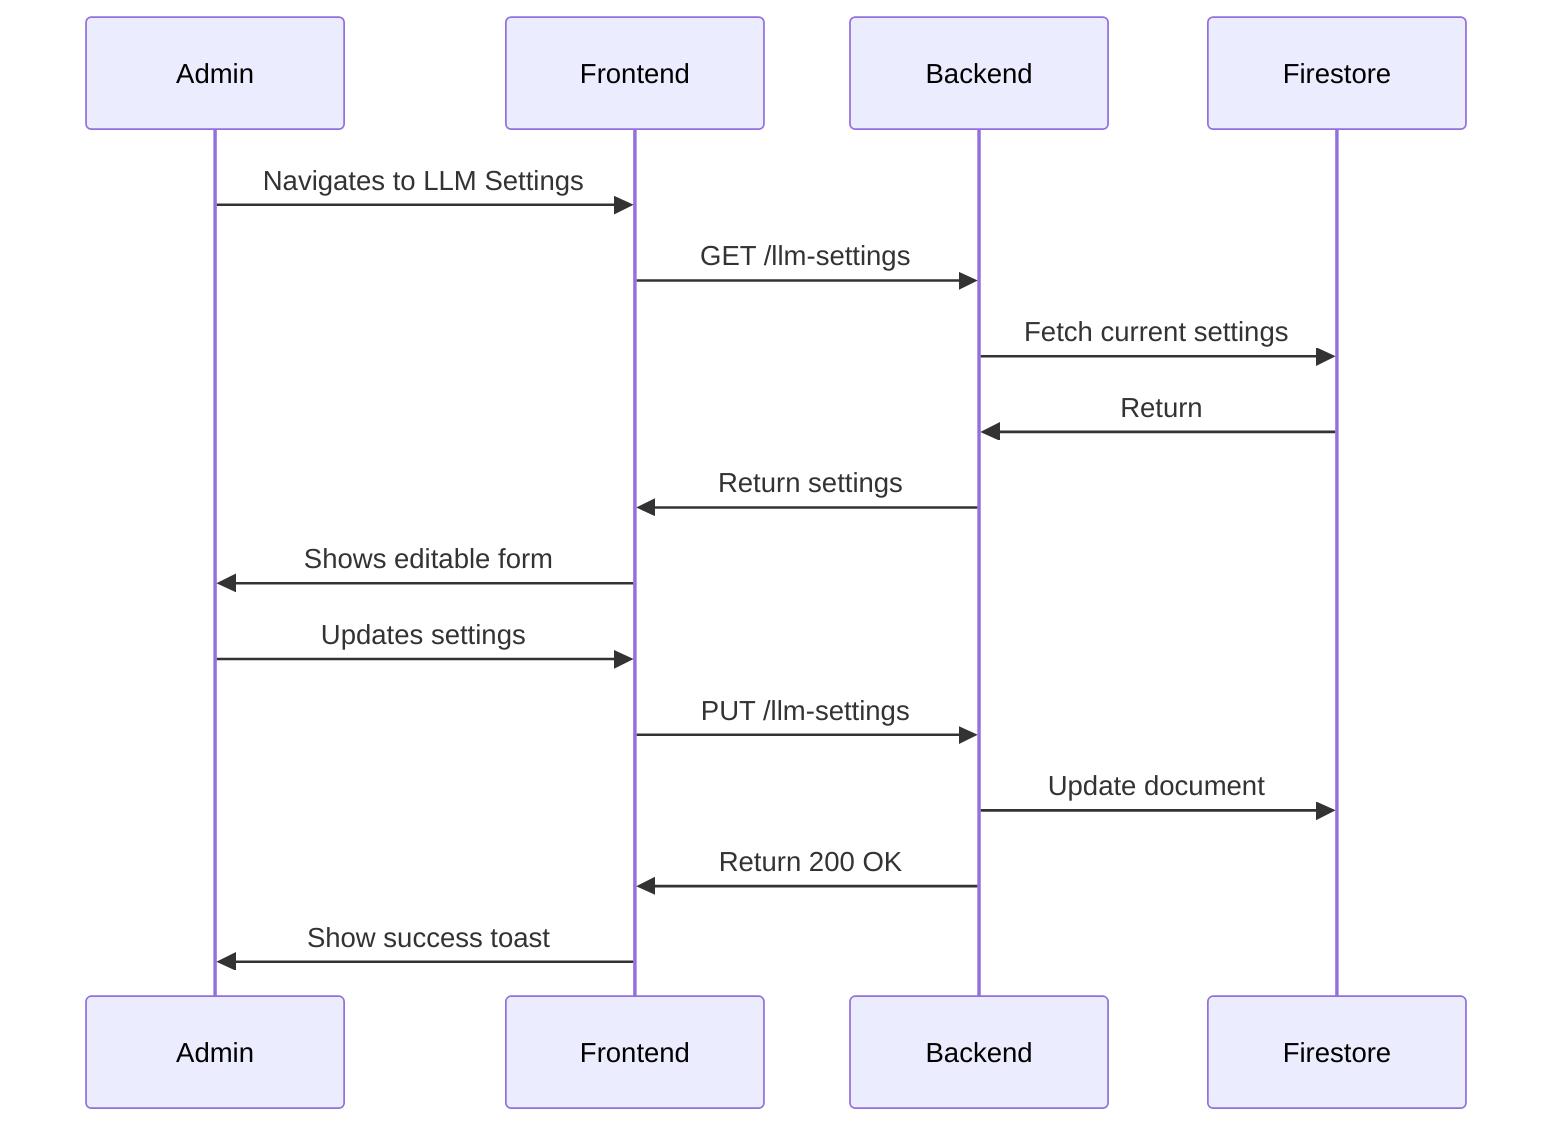 sequenceDiagram
    Admin->>Frontend: Navigates to LLM Settings
    Frontend->>Backend: GET /llm-settings
    Backend->>Firestore: Fetch current settings
    Firestore->>Backend: Return 
    
    Backend->>Frontend: Return settings
    Frontend->>Admin: Shows editable form

    Admin->>Frontend: Updates settings
    Frontend->>Backend: PUT /llm-settings 
    Backend->>Firestore: Update document

    Backend->>Frontend: Return 200 OK
    Frontend->>Admin: Show success toast